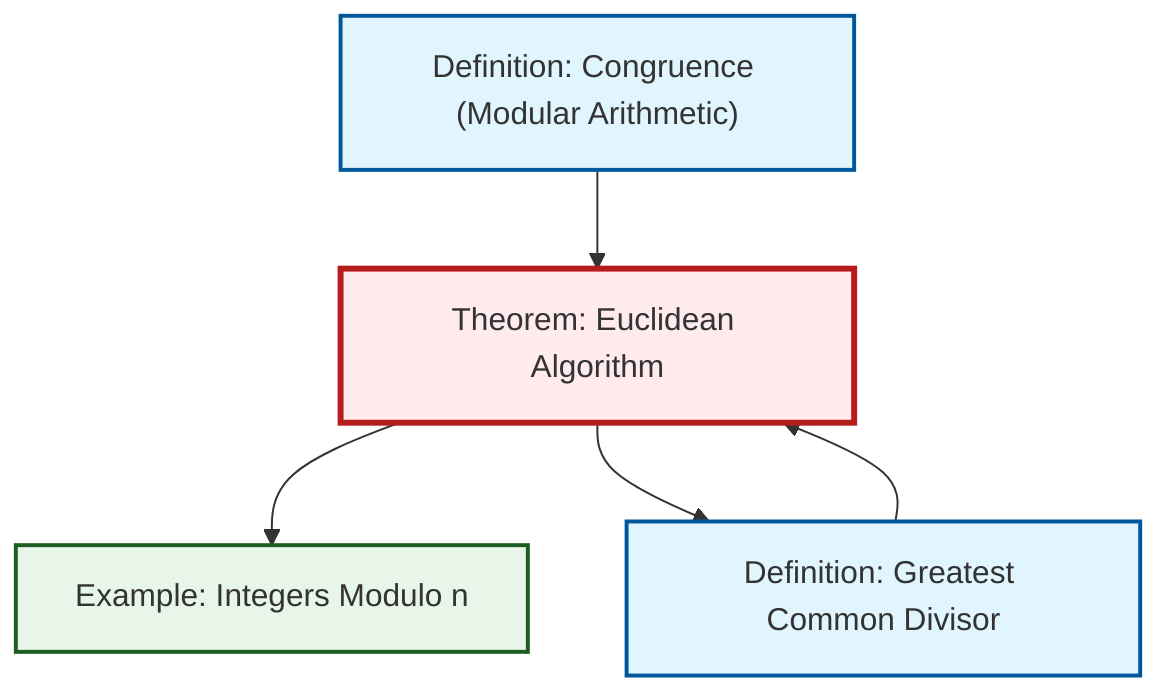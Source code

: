 graph TD
    classDef definition fill:#e1f5fe,stroke:#01579b,stroke-width:2px
    classDef theorem fill:#f3e5f5,stroke:#4a148c,stroke-width:2px
    classDef axiom fill:#fff3e0,stroke:#e65100,stroke-width:2px
    classDef example fill:#e8f5e9,stroke:#1b5e20,stroke-width:2px
    classDef current fill:#ffebee,stroke:#b71c1c,stroke-width:3px
    ex-quotient-integers-mod-n["Example: Integers Modulo n"]:::example
    def-congruence["Definition: Congruence (Modular Arithmetic)"]:::definition
    def-gcd["Definition: Greatest Common Divisor"]:::definition
    thm-euclidean-algorithm["Theorem: Euclidean Algorithm"]:::theorem
    def-congruence --> thm-euclidean-algorithm
    def-gcd --> thm-euclidean-algorithm
    thm-euclidean-algorithm --> ex-quotient-integers-mod-n
    thm-euclidean-algorithm --> def-gcd
    class thm-euclidean-algorithm current